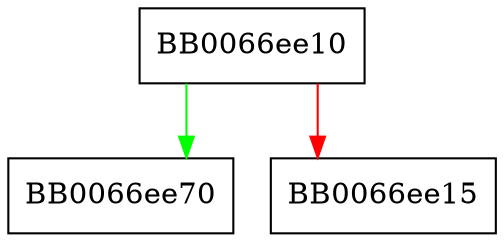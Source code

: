 digraph X509V3_conf_free {
  node [shape="box"];
  graph [splines=ortho];
  BB0066ee10 -> BB0066ee70 [color="green"];
  BB0066ee10 -> BB0066ee15 [color="red"];
}
